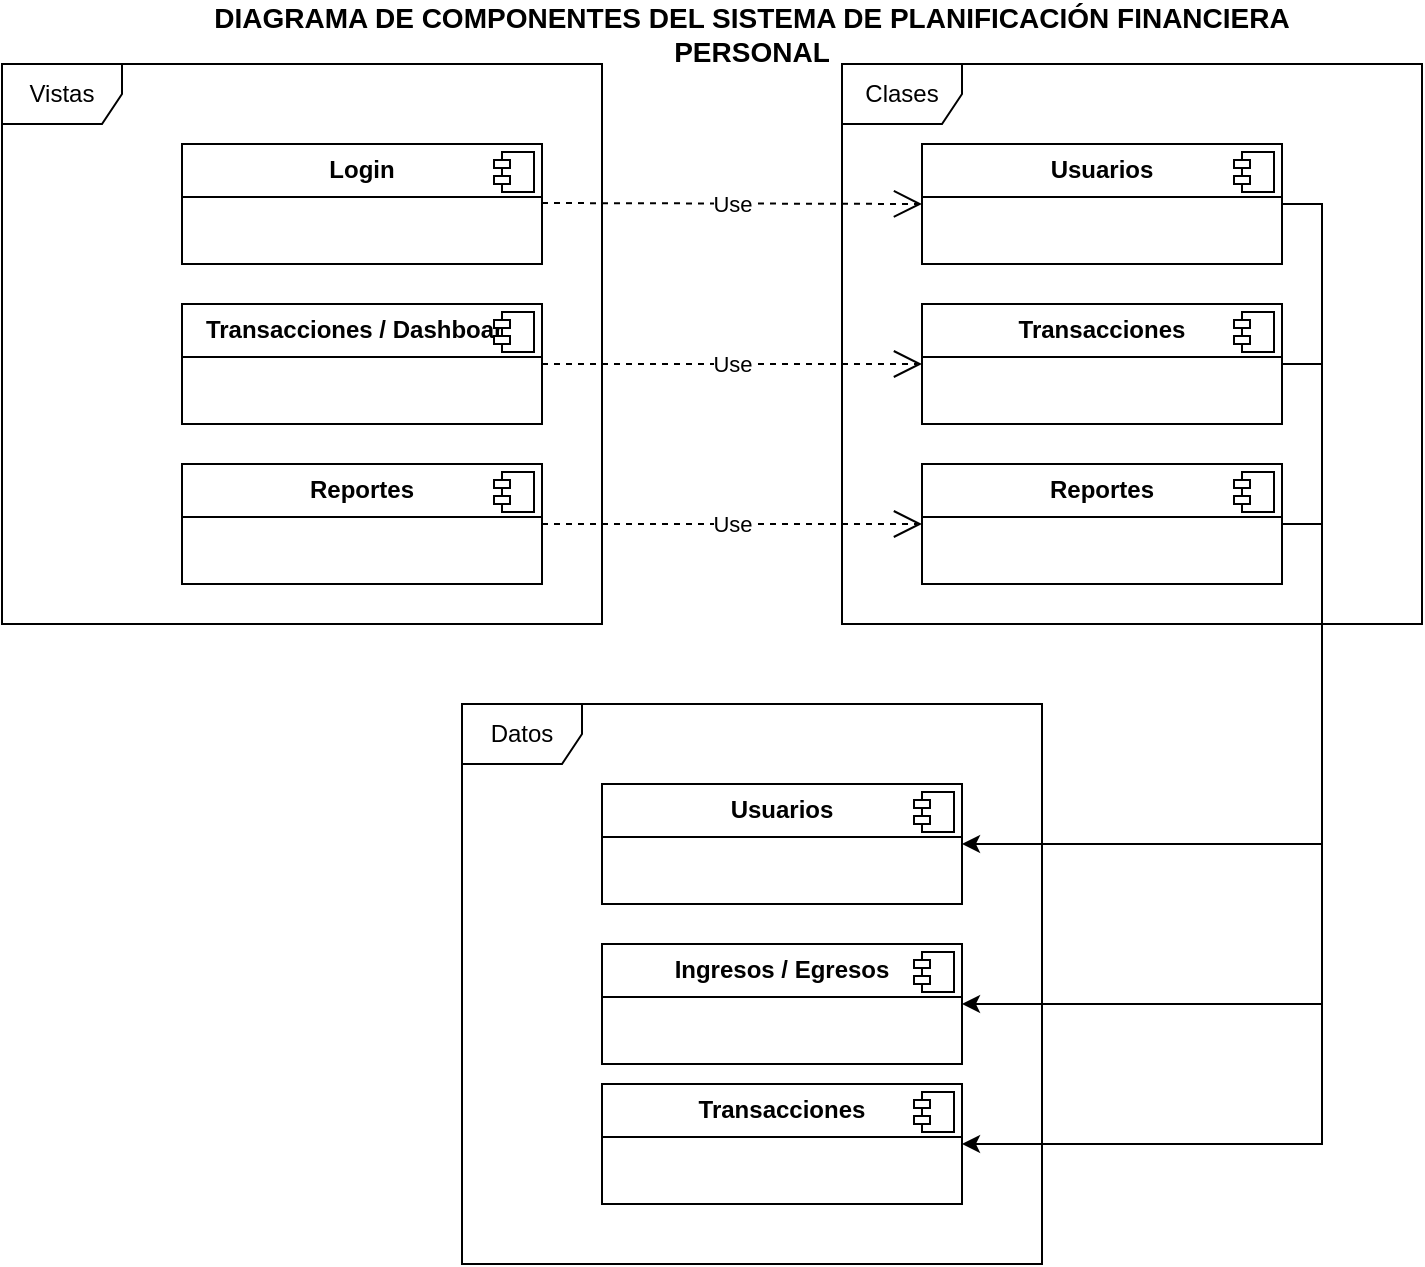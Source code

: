 <mxfile version="27.0.6" pages="2">
  <diagram name="Page-1" id="WOV6VGkHLfD9TBOu2Hsv">
    <mxGraphModel dx="1144" dy="621" grid="1" gridSize="10" guides="1" tooltips="1" connect="1" arrows="1" fold="1" page="1" pageScale="1" pageWidth="850" pageHeight="1100" math="0" shadow="0">
      <root>
        <mxCell id="0" />
        <mxCell id="1" parent="0" />
        <mxCell id="18rbud7KnEuEX7JN-pDb-3" value="Vistas" style="shape=umlFrame;whiteSpace=wrap;html=1;pointerEvents=0;" parent="1" vertex="1">
          <mxGeometry x="50" y="40" width="300" height="280" as="geometry" />
        </mxCell>
        <mxCell id="18rbud7KnEuEX7JN-pDb-4" value="&lt;p style=&quot;margin:0px;margin-top:6px;text-align:center;&quot;&gt;&lt;b&gt;Login&lt;/b&gt;&lt;/p&gt;&lt;hr size=&quot;1&quot; style=&quot;border-style:solid;&quot;&gt;&lt;p style=&quot;margin:0px;margin-left:8px;&quot;&gt;&lt;br&gt;&lt;/p&gt;" style="align=left;overflow=fill;html=1;dropTarget=0;whiteSpace=wrap;" parent="1" vertex="1">
          <mxGeometry x="140" y="80" width="180" height="60" as="geometry" />
        </mxCell>
        <mxCell id="18rbud7KnEuEX7JN-pDb-5" value="" style="shape=component;jettyWidth=8;jettyHeight=4;" parent="18rbud7KnEuEX7JN-pDb-4" vertex="1">
          <mxGeometry x="1" width="20" height="20" relative="1" as="geometry">
            <mxPoint x="-24" y="4" as="offset" />
          </mxGeometry>
        </mxCell>
        <mxCell id="18rbud7KnEuEX7JN-pDb-6" value="&lt;p style=&quot;margin:0px;margin-top:6px;text-align:center;&quot;&gt;&lt;b&gt;Transacciones / Dashboard&lt;/b&gt;&lt;/p&gt;&lt;hr size=&quot;1&quot; style=&quot;border-style:solid;&quot;&gt;&lt;p style=&quot;margin:0px;margin-left:8px;&quot;&gt;&lt;br&gt;&lt;/p&gt;" style="align=left;overflow=fill;html=1;dropTarget=0;whiteSpace=wrap;" parent="1" vertex="1">
          <mxGeometry x="140" y="160" width="180" height="60" as="geometry" />
        </mxCell>
        <mxCell id="18rbud7KnEuEX7JN-pDb-7" value="" style="shape=component;jettyWidth=8;jettyHeight=4;" parent="18rbud7KnEuEX7JN-pDb-6" vertex="1">
          <mxGeometry x="1" width="20" height="20" relative="1" as="geometry">
            <mxPoint x="-24" y="4" as="offset" />
          </mxGeometry>
        </mxCell>
        <mxCell id="18rbud7KnEuEX7JN-pDb-8" value="&lt;p style=&quot;margin:0px;margin-top:6px;text-align:center;&quot;&gt;&lt;b&gt;Reportes&lt;/b&gt;&lt;/p&gt;&lt;hr size=&quot;1&quot; style=&quot;border-style:solid;&quot;&gt;&lt;p style=&quot;margin:0px;margin-left:8px;&quot;&gt;&lt;br&gt;&lt;/p&gt;" style="align=left;overflow=fill;html=1;dropTarget=0;whiteSpace=wrap;" parent="1" vertex="1">
          <mxGeometry x="140" y="240" width="180" height="60" as="geometry" />
        </mxCell>
        <mxCell id="18rbud7KnEuEX7JN-pDb-9" value="" style="shape=component;jettyWidth=8;jettyHeight=4;" parent="18rbud7KnEuEX7JN-pDb-8" vertex="1">
          <mxGeometry x="1" width="20" height="20" relative="1" as="geometry">
            <mxPoint x="-24" y="4" as="offset" />
          </mxGeometry>
        </mxCell>
        <mxCell id="18rbud7KnEuEX7JN-pDb-10" value="Clases" style="shape=umlFrame;whiteSpace=wrap;html=1;pointerEvents=0;" parent="1" vertex="1">
          <mxGeometry x="470" y="40" width="290" height="280" as="geometry" />
        </mxCell>
        <mxCell id="18rbud7KnEuEX7JN-pDb-11" value="Datos" style="shape=umlFrame;whiteSpace=wrap;html=1;pointerEvents=0;" parent="1" vertex="1">
          <mxGeometry x="280" y="360" width="290" height="280" as="geometry" />
        </mxCell>
        <mxCell id="18rbud7KnEuEX7JN-pDb-33" style="edgeStyle=orthogonalEdgeStyle;rounded=0;orthogonalLoop=1;jettySize=auto;html=1;exitX=1;exitY=0.5;exitDx=0;exitDy=0;entryX=1;entryY=0.5;entryDx=0;entryDy=0;" parent="1" source="18rbud7KnEuEX7JN-pDb-12" target="18rbud7KnEuEX7JN-pDb-25" edge="1">
          <mxGeometry relative="1" as="geometry" />
        </mxCell>
        <mxCell id="18rbud7KnEuEX7JN-pDb-12" value="&lt;p style=&quot;margin:0px;margin-top:6px;text-align:center;&quot;&gt;&lt;b&gt;Usuarios&lt;/b&gt;&lt;/p&gt;&lt;hr size=&quot;1&quot; style=&quot;border-style:solid;&quot;&gt;&lt;p style=&quot;margin:0px;margin-left:8px;&quot;&gt;&lt;br&gt;&lt;/p&gt;" style="align=left;overflow=fill;html=1;dropTarget=0;whiteSpace=wrap;" parent="1" vertex="1">
          <mxGeometry x="510" y="80" width="180" height="60" as="geometry" />
        </mxCell>
        <mxCell id="18rbud7KnEuEX7JN-pDb-13" value="" style="shape=component;jettyWidth=8;jettyHeight=4;" parent="18rbud7KnEuEX7JN-pDb-12" vertex="1">
          <mxGeometry x="1" width="20" height="20" relative="1" as="geometry">
            <mxPoint x="-24" y="4" as="offset" />
          </mxGeometry>
        </mxCell>
        <mxCell id="18rbud7KnEuEX7JN-pDb-34" style="edgeStyle=orthogonalEdgeStyle;rounded=0;orthogonalLoop=1;jettySize=auto;html=1;exitX=1;exitY=0.5;exitDx=0;exitDy=0;entryX=1;entryY=0.5;entryDx=0;entryDy=0;" parent="1" source="18rbud7KnEuEX7JN-pDb-14" target="18rbud7KnEuEX7JN-pDb-27" edge="1">
          <mxGeometry relative="1" as="geometry" />
        </mxCell>
        <mxCell id="18rbud7KnEuEX7JN-pDb-14" value="&lt;p style=&quot;margin:0px;margin-top:6px;text-align:center;&quot;&gt;&lt;b&gt;Transacciones&lt;/b&gt;&lt;/p&gt;&lt;hr size=&quot;1&quot; style=&quot;border-style:solid;&quot;&gt;&lt;p style=&quot;margin:0px;margin-left:8px;&quot;&gt;&lt;br&gt;&lt;/p&gt;" style="align=left;overflow=fill;html=1;dropTarget=0;whiteSpace=wrap;" parent="1" vertex="1">
          <mxGeometry x="510" y="160" width="180" height="60" as="geometry" />
        </mxCell>
        <mxCell id="18rbud7KnEuEX7JN-pDb-15" value="" style="shape=component;jettyWidth=8;jettyHeight=4;" parent="18rbud7KnEuEX7JN-pDb-14" vertex="1">
          <mxGeometry x="1" width="20" height="20" relative="1" as="geometry">
            <mxPoint x="-24" y="4" as="offset" />
          </mxGeometry>
        </mxCell>
        <mxCell id="rzJ2wOVNbLl_MmYfnjB4-4" style="edgeStyle=orthogonalEdgeStyle;rounded=0;orthogonalLoop=1;jettySize=auto;html=1;exitX=1;exitY=0.5;exitDx=0;exitDy=0;entryX=1;entryY=0.5;entryDx=0;entryDy=0;" parent="1" source="18rbud7KnEuEX7JN-pDb-16" target="rzJ2wOVNbLl_MmYfnjB4-2" edge="1">
          <mxGeometry relative="1" as="geometry" />
        </mxCell>
        <mxCell id="18rbud7KnEuEX7JN-pDb-16" value="&lt;p style=&quot;margin:0px;margin-top:6px;text-align:center;&quot;&gt;&lt;b&gt;Reportes&lt;/b&gt;&lt;/p&gt;&lt;hr size=&quot;1&quot; style=&quot;border-style:solid;&quot;&gt;&lt;p style=&quot;margin:0px;margin-left:8px;&quot;&gt;&lt;br&gt;&lt;/p&gt;" style="align=left;overflow=fill;html=1;dropTarget=0;whiteSpace=wrap;" parent="1" vertex="1">
          <mxGeometry x="510" y="240" width="180" height="60" as="geometry" />
        </mxCell>
        <mxCell id="18rbud7KnEuEX7JN-pDb-17" value="" style="shape=component;jettyWidth=8;jettyHeight=4;" parent="18rbud7KnEuEX7JN-pDb-16" vertex="1">
          <mxGeometry x="1" width="20" height="20" relative="1" as="geometry">
            <mxPoint x="-24" y="4" as="offset" />
          </mxGeometry>
        </mxCell>
        <mxCell id="18rbud7KnEuEX7JN-pDb-22" value="Use" style="endArrow=open;endSize=12;dashed=1;html=1;rounded=0;" parent="1" edge="1">
          <mxGeometry width="160" relative="1" as="geometry">
            <mxPoint x="320" y="109.5" as="sourcePoint" />
            <mxPoint x="510" y="110" as="targetPoint" />
          </mxGeometry>
        </mxCell>
        <mxCell id="18rbud7KnEuEX7JN-pDb-23" value="Use" style="endArrow=open;endSize=12;dashed=1;html=1;rounded=0;entryX=0;entryY=0.5;entryDx=0;entryDy=0;" parent="1" target="18rbud7KnEuEX7JN-pDb-14" edge="1">
          <mxGeometry width="160" relative="1" as="geometry">
            <mxPoint x="320" y="190" as="sourcePoint" />
            <mxPoint x="480" y="190" as="targetPoint" />
          </mxGeometry>
        </mxCell>
        <mxCell id="18rbud7KnEuEX7JN-pDb-24" value="Use" style="endArrow=open;endSize=12;dashed=1;html=1;rounded=0;entryX=0;entryY=0.5;entryDx=0;entryDy=0;" parent="1" target="18rbud7KnEuEX7JN-pDb-16" edge="1">
          <mxGeometry width="160" relative="1" as="geometry">
            <mxPoint x="320" y="270" as="sourcePoint" />
            <mxPoint x="480" y="270" as="targetPoint" />
          </mxGeometry>
        </mxCell>
        <mxCell id="18rbud7KnEuEX7JN-pDb-25" value="&lt;p style=&quot;margin:0px;margin-top:6px;text-align:center;&quot;&gt;&lt;b&gt;Usuarios&lt;/b&gt;&lt;/p&gt;&lt;hr size=&quot;1&quot; style=&quot;border-style:solid;&quot;&gt;&lt;p style=&quot;margin:0px;margin-left:8px;&quot;&gt;&lt;br&gt;&lt;/p&gt;" style="align=left;overflow=fill;html=1;dropTarget=0;whiteSpace=wrap;" parent="1" vertex="1">
          <mxGeometry x="350" y="400" width="180" height="60" as="geometry" />
        </mxCell>
        <mxCell id="18rbud7KnEuEX7JN-pDb-26" value="" style="shape=component;jettyWidth=8;jettyHeight=4;" parent="18rbud7KnEuEX7JN-pDb-25" vertex="1">
          <mxGeometry x="1" width="20" height="20" relative="1" as="geometry">
            <mxPoint x="-24" y="4" as="offset" />
          </mxGeometry>
        </mxCell>
        <mxCell id="18rbud7KnEuEX7JN-pDb-27" value="&lt;p style=&quot;margin:0px;margin-top:6px;text-align:center;&quot;&gt;&lt;b&gt;Transacciones&lt;/b&gt;&lt;/p&gt;&lt;hr size=&quot;1&quot; style=&quot;border-style:solid;&quot;&gt;&lt;p style=&quot;margin:0px;margin-left:8px;&quot;&gt;&lt;br&gt;&lt;/p&gt;" style="align=left;overflow=fill;html=1;dropTarget=0;whiteSpace=wrap;" parent="1" vertex="1">
          <mxGeometry x="350" y="550" width="180" height="60" as="geometry" />
        </mxCell>
        <mxCell id="18rbud7KnEuEX7JN-pDb-28" value="" style="shape=component;jettyWidth=8;jettyHeight=4;" parent="18rbud7KnEuEX7JN-pDb-27" vertex="1">
          <mxGeometry x="1" width="20" height="20" relative="1" as="geometry">
            <mxPoint x="-24" y="4" as="offset" />
          </mxGeometry>
        </mxCell>
        <mxCell id="rzJ2wOVNbLl_MmYfnjB4-2" value="&lt;p style=&quot;margin:0px;margin-top:6px;text-align:center;&quot;&gt;&lt;b&gt;Ingresos / Egresos&lt;/b&gt;&lt;/p&gt;&lt;hr size=&quot;1&quot; style=&quot;border-style:solid;&quot;&gt;&lt;p style=&quot;margin:0px;margin-left:8px;&quot;&gt;&lt;br&gt;&lt;/p&gt;" style="align=left;overflow=fill;html=1;dropTarget=0;whiteSpace=wrap;" parent="1" vertex="1">
          <mxGeometry x="350" y="480" width="180" height="60" as="geometry" />
        </mxCell>
        <mxCell id="rzJ2wOVNbLl_MmYfnjB4-3" value="" style="shape=component;jettyWidth=8;jettyHeight=4;" parent="rzJ2wOVNbLl_MmYfnjB4-2" vertex="1">
          <mxGeometry x="1" width="20" height="20" relative="1" as="geometry">
            <mxPoint x="-24" y="4" as="offset" />
          </mxGeometry>
        </mxCell>
        <mxCell id="iqGIJHiO0TUM44UjTifR-1" value="&lt;b&gt;&lt;font style=&quot;font-size: 14px;&quot;&gt;DIAGRAMA DE COMPONENTES DEL SISTEMA DE PLANIFICACIÓN FINANCIERA PERSONAL&lt;/font&gt;&lt;/b&gt;" style="text;html=1;align=center;verticalAlign=middle;whiteSpace=wrap;rounded=0;" vertex="1" parent="1">
          <mxGeometry x="140" y="10" width="570" height="30" as="geometry" />
        </mxCell>
      </root>
    </mxGraphModel>
  </diagram>
  <diagram id="ise-ba0r4a4liHPRypiP" name="Page-2">
    <mxGraphModel dx="1144" dy="621" grid="1" gridSize="10" guides="1" tooltips="1" connect="1" arrows="1" fold="1" page="1" pageScale="1" pageWidth="850" pageHeight="1100" math="0" shadow="0">
      <root>
        <mxCell id="0" />
        <mxCell id="1" parent="0" />
      </root>
    </mxGraphModel>
  </diagram>
</mxfile>
